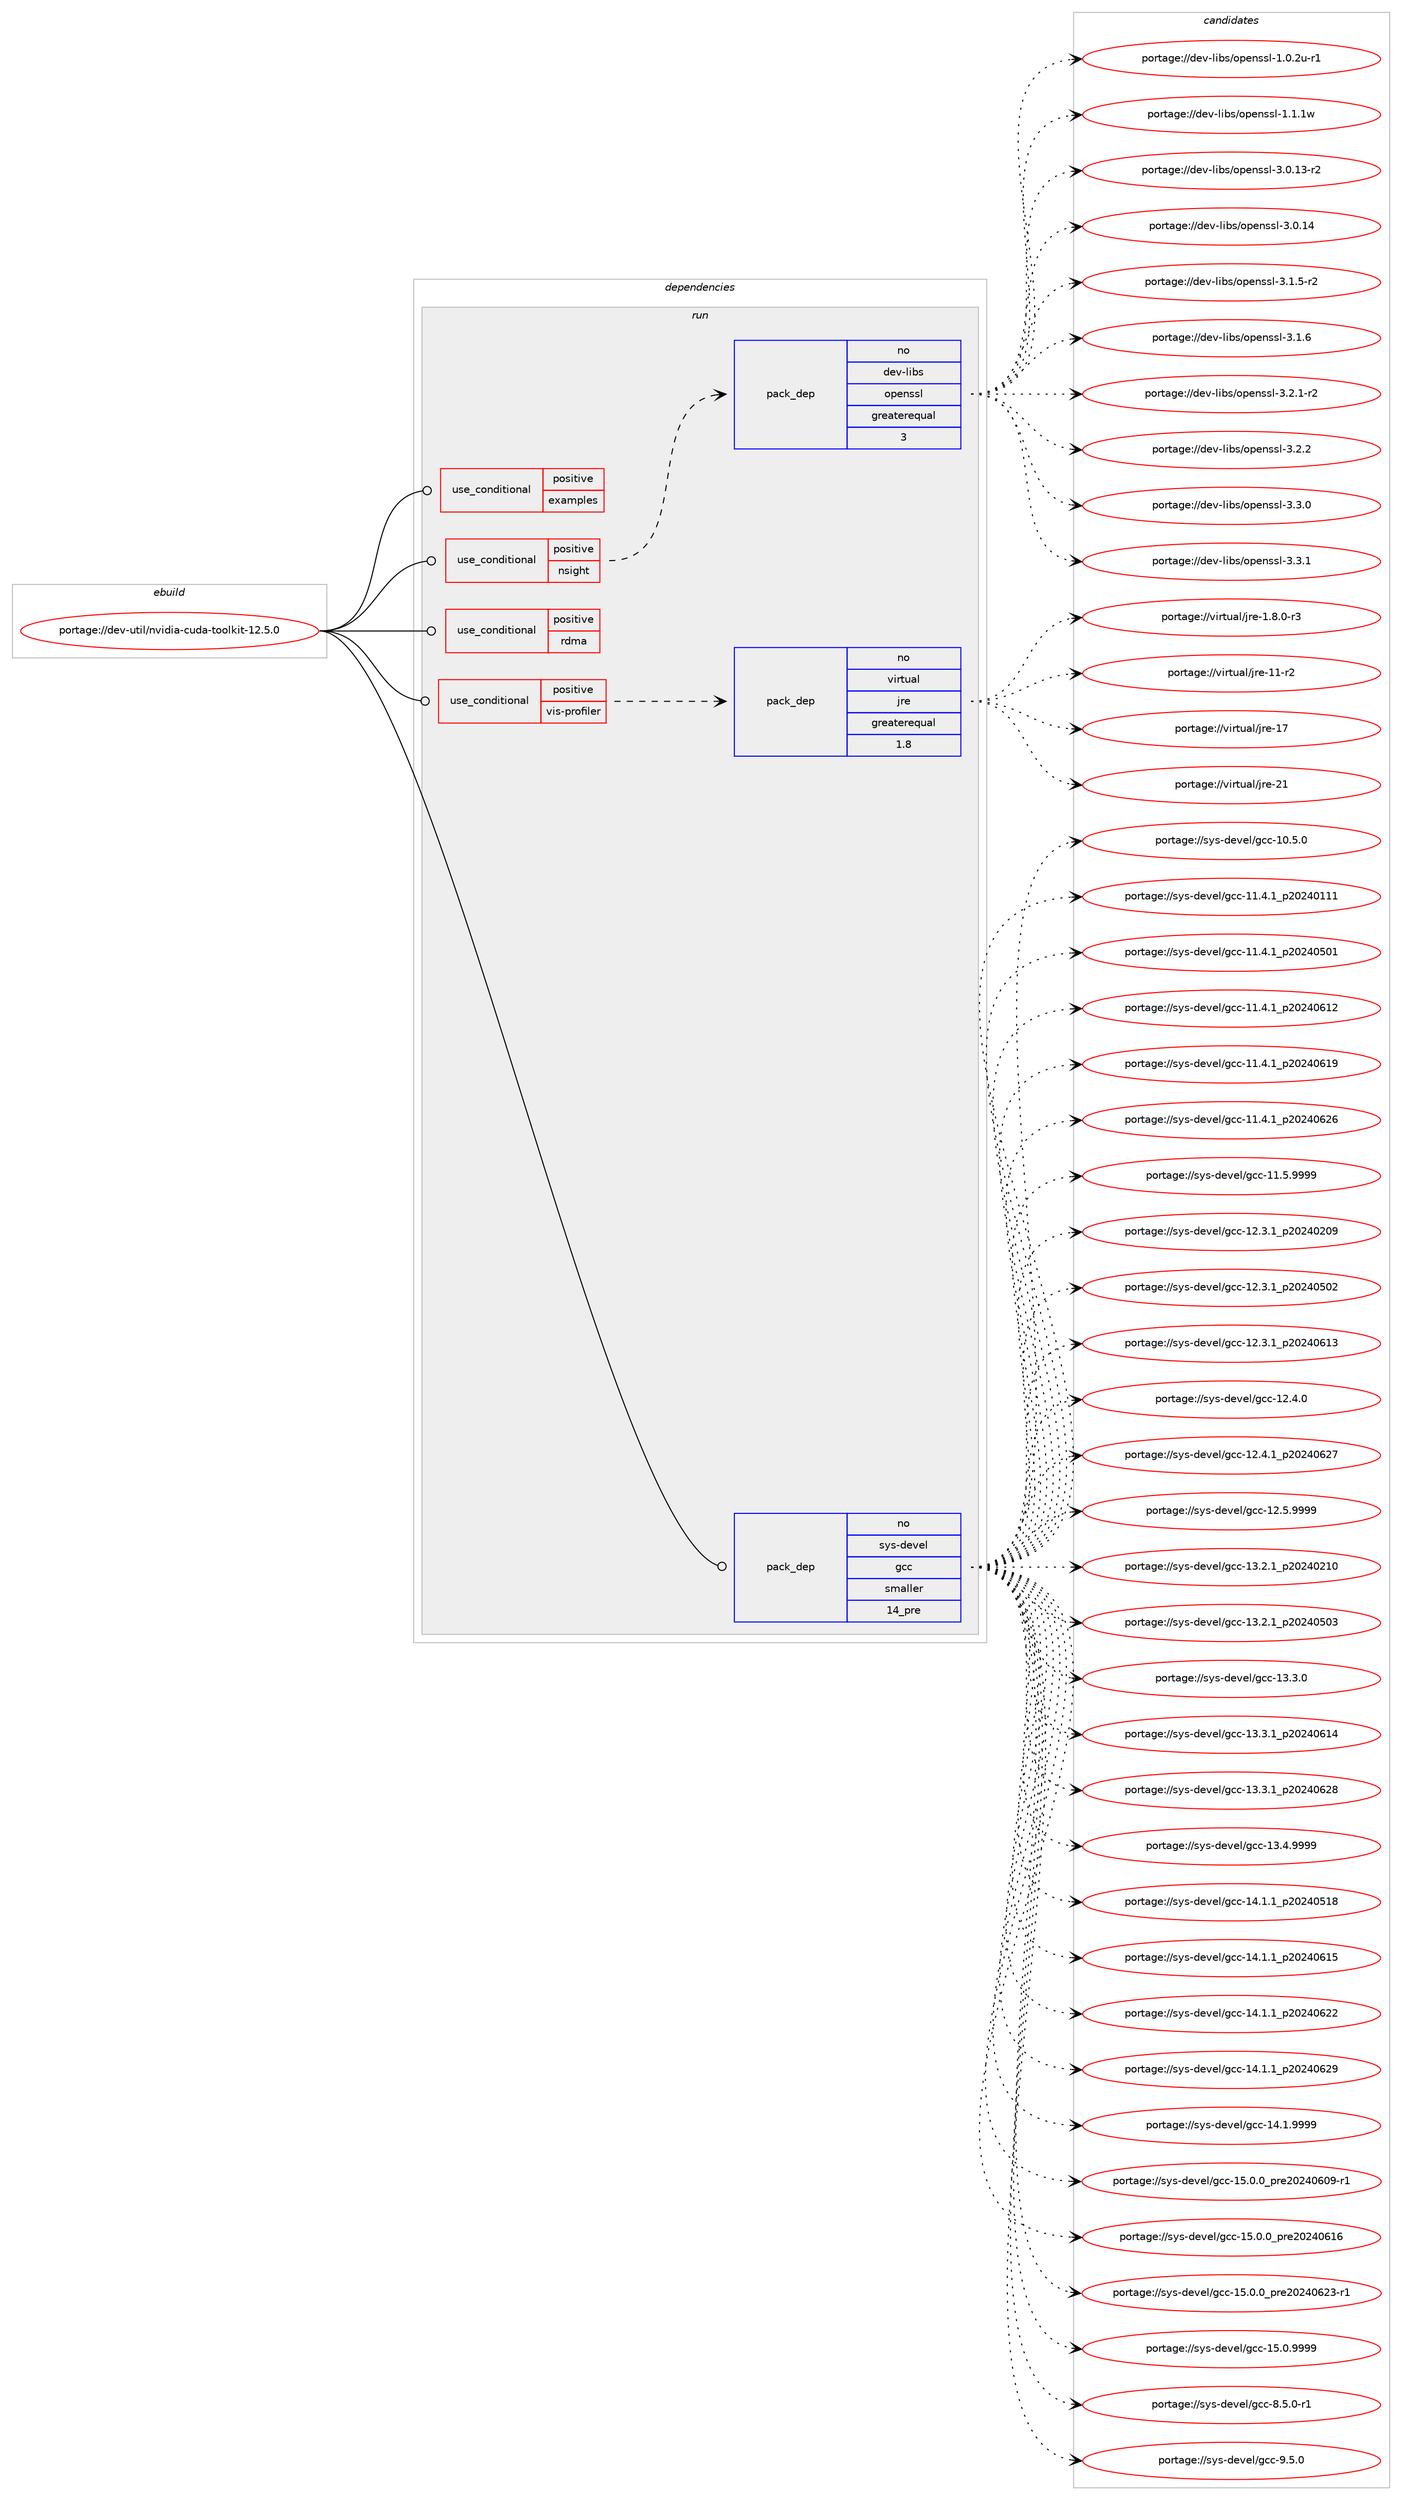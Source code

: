 digraph prolog {

# *************
# Graph options
# *************

newrank=true;
concentrate=true;
compound=true;
graph [rankdir=LR,fontname=Helvetica,fontsize=10,ranksep=1.5];#, ranksep=2.5, nodesep=0.2];
edge  [arrowhead=vee];
node  [fontname=Helvetica,fontsize=10];

# **********
# The ebuild
# **********

subgraph cluster_leftcol {
color=gray;
rank=same;
label=<<i>ebuild</i>>;
id [label="portage://dev-util/nvidia-cuda-toolkit-12.5.0", color=red, width=4, href="../dev-util/nvidia-cuda-toolkit-12.5.0.svg"];
}

# ****************
# The dependencies
# ****************

subgraph cluster_midcol {
color=gray;
label=<<i>dependencies</i>>;
subgraph cluster_compile {
fillcolor="#eeeeee";
style=filled;
label=<<i>compile</i>>;
}
subgraph cluster_compileandrun {
fillcolor="#eeeeee";
style=filled;
label=<<i>compile and run</i>>;
}
subgraph cluster_run {
fillcolor="#eeeeee";
style=filled;
label=<<i>run</i>>;
subgraph cond59626 {
dependency111105 [label=<<TABLE BORDER="0" CELLBORDER="1" CELLSPACING="0" CELLPADDING="4"><TR><TD ROWSPAN="3" CELLPADDING="10">use_conditional</TD></TR><TR><TD>positive</TD></TR><TR><TD>examples</TD></TR></TABLE>>, shape=none, color=red];
# *** BEGIN UNKNOWN DEPENDENCY TYPE (TODO) ***
# dependency111105 -> package_dependency(portage://dev-util/nvidia-cuda-toolkit-12.5.0,run,no,media-libs,freeglut,none,[,,],[],[])
# *** END UNKNOWN DEPENDENCY TYPE (TODO) ***

# *** BEGIN UNKNOWN DEPENDENCY TYPE (TODO) ***
# dependency111105 -> package_dependency(portage://dev-util/nvidia-cuda-toolkit-12.5.0,run,no,media-libs,glu,none,[,,],[],[])
# *** END UNKNOWN DEPENDENCY TYPE (TODO) ***

}
id:e -> dependency111105:w [weight=20,style="solid",arrowhead="odot"];
subgraph cond59627 {
dependency111106 [label=<<TABLE BORDER="0" CELLBORDER="1" CELLSPACING="0" CELLPADDING="4"><TR><TD ROWSPAN="3" CELLPADDING="10">use_conditional</TD></TR><TR><TD>positive</TD></TR><TR><TD>nsight</TD></TR></TABLE>>, shape=none, color=red];
# *** BEGIN UNKNOWN DEPENDENCY TYPE (TODO) ***
# dependency111106 -> package_dependency(portage://dev-util/nvidia-cuda-toolkit-12.5.0,run,no,dev-libs,libpfm,none,[,,],[],[])
# *** END UNKNOWN DEPENDENCY TYPE (TODO) ***

# *** BEGIN UNKNOWN DEPENDENCY TYPE (TODO) ***
# dependency111106 -> package_dependency(portage://dev-util/nvidia-cuda-toolkit-12.5.0,run,no,dev-libs,wayland,none,[,,],[],[])
# *** END UNKNOWN DEPENDENCY TYPE (TODO) ***

# *** BEGIN UNKNOWN DEPENDENCY TYPE (TODO) ***
# dependency111106 -> package_dependency(portage://dev-util/nvidia-cuda-toolkit-12.5.0,run,no,dev-qt,qtwayland,none,[,,],[slot(6)],[])
# *** END UNKNOWN DEPENDENCY TYPE (TODO) ***

subgraph pack50058 {
dependency111107 [label=<<TABLE BORDER="0" CELLBORDER="1" CELLSPACING="0" CELLPADDING="4" WIDTH="220"><TR><TD ROWSPAN="6" CELLPADDING="30">pack_dep</TD></TR><TR><TD WIDTH="110">no</TD></TR><TR><TD>dev-libs</TD></TR><TR><TD>openssl</TD></TR><TR><TD>greaterequal</TD></TR><TR><TD>3</TD></TR></TABLE>>, shape=none, color=blue];
}
dependency111106:e -> dependency111107:w [weight=20,style="dashed",arrowhead="vee"];
# *** BEGIN UNKNOWN DEPENDENCY TYPE (TODO) ***
# dependency111106 -> package_dependency(portage://dev-util/nvidia-cuda-toolkit-12.5.0,run,no,media-libs,tiff-compat,none,[,,],[slot(4)],[])
# *** END UNKNOWN DEPENDENCY TYPE (TODO) ***

# *** BEGIN UNKNOWN DEPENDENCY TYPE (TODO) ***
# dependency111106 -> package_dependency(portage://dev-util/nvidia-cuda-toolkit-12.5.0,run,no,sys-libs,zlib,none,[,,],[],[])
# *** END UNKNOWN DEPENDENCY TYPE (TODO) ***

}
id:e -> dependency111106:w [weight=20,style="solid",arrowhead="odot"];
subgraph cond59628 {
dependency111108 [label=<<TABLE BORDER="0" CELLBORDER="1" CELLSPACING="0" CELLPADDING="4"><TR><TD ROWSPAN="3" CELLPADDING="10">use_conditional</TD></TR><TR><TD>positive</TD></TR><TR><TD>rdma</TD></TR></TABLE>>, shape=none, color=red];
# *** BEGIN UNKNOWN DEPENDENCY TYPE (TODO) ***
# dependency111108 -> package_dependency(portage://dev-util/nvidia-cuda-toolkit-12.5.0,run,no,sys-cluster,rdma-core,none,[,,],[],[])
# *** END UNKNOWN DEPENDENCY TYPE (TODO) ***

}
id:e -> dependency111108:w [weight=20,style="solid",arrowhead="odot"];
subgraph cond59629 {
dependency111109 [label=<<TABLE BORDER="0" CELLBORDER="1" CELLSPACING="0" CELLPADDING="4"><TR><TD ROWSPAN="3" CELLPADDING="10">use_conditional</TD></TR><TR><TD>positive</TD></TR><TR><TD>vis-profiler</TD></TR></TABLE>>, shape=none, color=red];
subgraph pack50059 {
dependency111110 [label=<<TABLE BORDER="0" CELLBORDER="1" CELLSPACING="0" CELLPADDING="4" WIDTH="220"><TR><TD ROWSPAN="6" CELLPADDING="30">pack_dep</TD></TR><TR><TD WIDTH="110">no</TD></TR><TR><TD>virtual</TD></TR><TR><TD>jre</TD></TR><TR><TD>greaterequal</TD></TR><TR><TD>1.8</TD></TR></TABLE>>, shape=none, color=blue];
}
dependency111109:e -> dependency111110:w [weight=20,style="dashed",arrowhead="vee"];
}
id:e -> dependency111109:w [weight=20,style="solid",arrowhead="odot"];
subgraph pack50060 {
dependency111111 [label=<<TABLE BORDER="0" CELLBORDER="1" CELLSPACING="0" CELLPADDING="4" WIDTH="220"><TR><TD ROWSPAN="6" CELLPADDING="30">pack_dep</TD></TR><TR><TD WIDTH="110">no</TD></TR><TR><TD>sys-devel</TD></TR><TR><TD>gcc</TD></TR><TR><TD>smaller</TD></TR><TR><TD>14_pre</TD></TR></TABLE>>, shape=none, color=blue];
}
id:e -> dependency111111:w [weight=20,style="solid",arrowhead="odot"];
# *** BEGIN UNKNOWN DEPENDENCY TYPE (TODO) ***
# id -> package_dependency(portage://dev-util/nvidia-cuda-toolkit-12.5.0,run,no,virtual,libcrypt,none,[,,],[],[])
# *** END UNKNOWN DEPENDENCY TYPE (TODO) ***

}
}

# **************
# The candidates
# **************

subgraph cluster_choices {
rank=same;
color=gray;
label=<<i>candidates</i>>;

subgraph choice50058 {
color=black;
nodesep=1;
choice1001011184510810598115471111121011101151151084549464846501174511449 [label="portage://dev-libs/openssl-1.0.2u-r1", color=red, width=4,href="../dev-libs/openssl-1.0.2u-r1.svg"];
choice100101118451081059811547111112101110115115108454946494649119 [label="portage://dev-libs/openssl-1.1.1w", color=red, width=4,href="../dev-libs/openssl-1.1.1w.svg"];
choice100101118451081059811547111112101110115115108455146484649514511450 [label="portage://dev-libs/openssl-3.0.13-r2", color=red, width=4,href="../dev-libs/openssl-3.0.13-r2.svg"];
choice10010111845108105981154711111210111011511510845514648464952 [label="portage://dev-libs/openssl-3.0.14", color=red, width=4,href="../dev-libs/openssl-3.0.14.svg"];
choice1001011184510810598115471111121011101151151084551464946534511450 [label="portage://dev-libs/openssl-3.1.5-r2", color=red, width=4,href="../dev-libs/openssl-3.1.5-r2.svg"];
choice100101118451081059811547111112101110115115108455146494654 [label="portage://dev-libs/openssl-3.1.6", color=red, width=4,href="../dev-libs/openssl-3.1.6.svg"];
choice1001011184510810598115471111121011101151151084551465046494511450 [label="portage://dev-libs/openssl-3.2.1-r2", color=red, width=4,href="../dev-libs/openssl-3.2.1-r2.svg"];
choice100101118451081059811547111112101110115115108455146504650 [label="portage://dev-libs/openssl-3.2.2", color=red, width=4,href="../dev-libs/openssl-3.2.2.svg"];
choice100101118451081059811547111112101110115115108455146514648 [label="portage://dev-libs/openssl-3.3.0", color=red, width=4,href="../dev-libs/openssl-3.3.0.svg"];
choice100101118451081059811547111112101110115115108455146514649 [label="portage://dev-libs/openssl-3.3.1", color=red, width=4,href="../dev-libs/openssl-3.3.1.svg"];
dependency111107:e -> choice1001011184510810598115471111121011101151151084549464846501174511449:w [style=dotted,weight="100"];
dependency111107:e -> choice100101118451081059811547111112101110115115108454946494649119:w [style=dotted,weight="100"];
dependency111107:e -> choice100101118451081059811547111112101110115115108455146484649514511450:w [style=dotted,weight="100"];
dependency111107:e -> choice10010111845108105981154711111210111011511510845514648464952:w [style=dotted,weight="100"];
dependency111107:e -> choice1001011184510810598115471111121011101151151084551464946534511450:w [style=dotted,weight="100"];
dependency111107:e -> choice100101118451081059811547111112101110115115108455146494654:w [style=dotted,weight="100"];
dependency111107:e -> choice1001011184510810598115471111121011101151151084551465046494511450:w [style=dotted,weight="100"];
dependency111107:e -> choice100101118451081059811547111112101110115115108455146504650:w [style=dotted,weight="100"];
dependency111107:e -> choice100101118451081059811547111112101110115115108455146514648:w [style=dotted,weight="100"];
dependency111107:e -> choice100101118451081059811547111112101110115115108455146514649:w [style=dotted,weight="100"];
}
subgraph choice50059 {
color=black;
nodesep=1;
choice11810511411611797108471061141014549465646484511451 [label="portage://virtual/jre-1.8.0-r3", color=red, width=4,href="../virtual/jre-1.8.0-r3.svg"];
choice11810511411611797108471061141014549494511450 [label="portage://virtual/jre-11-r2", color=red, width=4,href="../virtual/jre-11-r2.svg"];
choice1181051141161179710847106114101454955 [label="portage://virtual/jre-17", color=red, width=4,href="../virtual/jre-17.svg"];
choice1181051141161179710847106114101455049 [label="portage://virtual/jre-21", color=red, width=4,href="../virtual/jre-21.svg"];
dependency111110:e -> choice11810511411611797108471061141014549465646484511451:w [style=dotted,weight="100"];
dependency111110:e -> choice11810511411611797108471061141014549494511450:w [style=dotted,weight="100"];
dependency111110:e -> choice1181051141161179710847106114101454955:w [style=dotted,weight="100"];
dependency111110:e -> choice1181051141161179710847106114101455049:w [style=dotted,weight="100"];
}
subgraph choice50060 {
color=black;
nodesep=1;
choice1151211154510010111810110847103999945494846534648 [label="portage://sys-devel/gcc-10.5.0", color=red, width=4,href="../sys-devel/gcc-10.5.0.svg"];
choice1151211154510010111810110847103999945494946524649951125048505248494949 [label="portage://sys-devel/gcc-11.4.1_p20240111", color=red, width=4,href="../sys-devel/gcc-11.4.1_p20240111.svg"];
choice1151211154510010111810110847103999945494946524649951125048505248534849 [label="portage://sys-devel/gcc-11.4.1_p20240501", color=red, width=4,href="../sys-devel/gcc-11.4.1_p20240501.svg"];
choice1151211154510010111810110847103999945494946524649951125048505248544950 [label="portage://sys-devel/gcc-11.4.1_p20240612", color=red, width=4,href="../sys-devel/gcc-11.4.1_p20240612.svg"];
choice1151211154510010111810110847103999945494946524649951125048505248544957 [label="portage://sys-devel/gcc-11.4.1_p20240619", color=red, width=4,href="../sys-devel/gcc-11.4.1_p20240619.svg"];
choice1151211154510010111810110847103999945494946524649951125048505248545054 [label="portage://sys-devel/gcc-11.4.1_p20240626", color=red, width=4,href="../sys-devel/gcc-11.4.1_p20240626.svg"];
choice1151211154510010111810110847103999945494946534657575757 [label="portage://sys-devel/gcc-11.5.9999", color=red, width=4,href="../sys-devel/gcc-11.5.9999.svg"];
choice1151211154510010111810110847103999945495046514649951125048505248504857 [label="portage://sys-devel/gcc-12.3.1_p20240209", color=red, width=4,href="../sys-devel/gcc-12.3.1_p20240209.svg"];
choice1151211154510010111810110847103999945495046514649951125048505248534850 [label="portage://sys-devel/gcc-12.3.1_p20240502", color=red, width=4,href="../sys-devel/gcc-12.3.1_p20240502.svg"];
choice1151211154510010111810110847103999945495046514649951125048505248544951 [label="portage://sys-devel/gcc-12.3.1_p20240613", color=red, width=4,href="../sys-devel/gcc-12.3.1_p20240613.svg"];
choice1151211154510010111810110847103999945495046524648 [label="portage://sys-devel/gcc-12.4.0", color=red, width=4,href="../sys-devel/gcc-12.4.0.svg"];
choice1151211154510010111810110847103999945495046524649951125048505248545055 [label="portage://sys-devel/gcc-12.4.1_p20240627", color=red, width=4,href="../sys-devel/gcc-12.4.1_p20240627.svg"];
choice1151211154510010111810110847103999945495046534657575757 [label="portage://sys-devel/gcc-12.5.9999", color=red, width=4,href="../sys-devel/gcc-12.5.9999.svg"];
choice1151211154510010111810110847103999945495146504649951125048505248504948 [label="portage://sys-devel/gcc-13.2.1_p20240210", color=red, width=4,href="../sys-devel/gcc-13.2.1_p20240210.svg"];
choice1151211154510010111810110847103999945495146504649951125048505248534851 [label="portage://sys-devel/gcc-13.2.1_p20240503", color=red, width=4,href="../sys-devel/gcc-13.2.1_p20240503.svg"];
choice1151211154510010111810110847103999945495146514648 [label="portage://sys-devel/gcc-13.3.0", color=red, width=4,href="../sys-devel/gcc-13.3.0.svg"];
choice1151211154510010111810110847103999945495146514649951125048505248544952 [label="portage://sys-devel/gcc-13.3.1_p20240614", color=red, width=4,href="../sys-devel/gcc-13.3.1_p20240614.svg"];
choice1151211154510010111810110847103999945495146514649951125048505248545056 [label="portage://sys-devel/gcc-13.3.1_p20240628", color=red, width=4,href="../sys-devel/gcc-13.3.1_p20240628.svg"];
choice1151211154510010111810110847103999945495146524657575757 [label="portage://sys-devel/gcc-13.4.9999", color=red, width=4,href="../sys-devel/gcc-13.4.9999.svg"];
choice1151211154510010111810110847103999945495246494649951125048505248534956 [label="portage://sys-devel/gcc-14.1.1_p20240518", color=red, width=4,href="../sys-devel/gcc-14.1.1_p20240518.svg"];
choice1151211154510010111810110847103999945495246494649951125048505248544953 [label="portage://sys-devel/gcc-14.1.1_p20240615", color=red, width=4,href="../sys-devel/gcc-14.1.1_p20240615.svg"];
choice1151211154510010111810110847103999945495246494649951125048505248545050 [label="portage://sys-devel/gcc-14.1.1_p20240622", color=red, width=4,href="../sys-devel/gcc-14.1.1_p20240622.svg"];
choice1151211154510010111810110847103999945495246494649951125048505248545057 [label="portage://sys-devel/gcc-14.1.1_p20240629", color=red, width=4,href="../sys-devel/gcc-14.1.1_p20240629.svg"];
choice1151211154510010111810110847103999945495246494657575757 [label="portage://sys-devel/gcc-14.1.9999", color=red, width=4,href="../sys-devel/gcc-14.1.9999.svg"];
choice11512111545100101118101108471039999454953464846489511211410150485052485448574511449 [label="portage://sys-devel/gcc-15.0.0_pre20240609-r1", color=red, width=4,href="../sys-devel/gcc-15.0.0_pre20240609-r1.svg"];
choice1151211154510010111810110847103999945495346484648951121141015048505248544954 [label="portage://sys-devel/gcc-15.0.0_pre20240616", color=red, width=4,href="../sys-devel/gcc-15.0.0_pre20240616.svg"];
choice11512111545100101118101108471039999454953464846489511211410150485052485450514511449 [label="portage://sys-devel/gcc-15.0.0_pre20240623-r1", color=red, width=4,href="../sys-devel/gcc-15.0.0_pre20240623-r1.svg"];
choice1151211154510010111810110847103999945495346484657575757 [label="portage://sys-devel/gcc-15.0.9999", color=red, width=4,href="../sys-devel/gcc-15.0.9999.svg"];
choice115121115451001011181011084710399994556465346484511449 [label="portage://sys-devel/gcc-8.5.0-r1", color=red, width=4,href="../sys-devel/gcc-8.5.0-r1.svg"];
choice11512111545100101118101108471039999455746534648 [label="portage://sys-devel/gcc-9.5.0", color=red, width=4,href="../sys-devel/gcc-9.5.0.svg"];
dependency111111:e -> choice1151211154510010111810110847103999945494846534648:w [style=dotted,weight="100"];
dependency111111:e -> choice1151211154510010111810110847103999945494946524649951125048505248494949:w [style=dotted,weight="100"];
dependency111111:e -> choice1151211154510010111810110847103999945494946524649951125048505248534849:w [style=dotted,weight="100"];
dependency111111:e -> choice1151211154510010111810110847103999945494946524649951125048505248544950:w [style=dotted,weight="100"];
dependency111111:e -> choice1151211154510010111810110847103999945494946524649951125048505248544957:w [style=dotted,weight="100"];
dependency111111:e -> choice1151211154510010111810110847103999945494946524649951125048505248545054:w [style=dotted,weight="100"];
dependency111111:e -> choice1151211154510010111810110847103999945494946534657575757:w [style=dotted,weight="100"];
dependency111111:e -> choice1151211154510010111810110847103999945495046514649951125048505248504857:w [style=dotted,weight="100"];
dependency111111:e -> choice1151211154510010111810110847103999945495046514649951125048505248534850:w [style=dotted,weight="100"];
dependency111111:e -> choice1151211154510010111810110847103999945495046514649951125048505248544951:w [style=dotted,weight="100"];
dependency111111:e -> choice1151211154510010111810110847103999945495046524648:w [style=dotted,weight="100"];
dependency111111:e -> choice1151211154510010111810110847103999945495046524649951125048505248545055:w [style=dotted,weight="100"];
dependency111111:e -> choice1151211154510010111810110847103999945495046534657575757:w [style=dotted,weight="100"];
dependency111111:e -> choice1151211154510010111810110847103999945495146504649951125048505248504948:w [style=dotted,weight="100"];
dependency111111:e -> choice1151211154510010111810110847103999945495146504649951125048505248534851:w [style=dotted,weight="100"];
dependency111111:e -> choice1151211154510010111810110847103999945495146514648:w [style=dotted,weight="100"];
dependency111111:e -> choice1151211154510010111810110847103999945495146514649951125048505248544952:w [style=dotted,weight="100"];
dependency111111:e -> choice1151211154510010111810110847103999945495146514649951125048505248545056:w [style=dotted,weight="100"];
dependency111111:e -> choice1151211154510010111810110847103999945495146524657575757:w [style=dotted,weight="100"];
dependency111111:e -> choice1151211154510010111810110847103999945495246494649951125048505248534956:w [style=dotted,weight="100"];
dependency111111:e -> choice1151211154510010111810110847103999945495246494649951125048505248544953:w [style=dotted,weight="100"];
dependency111111:e -> choice1151211154510010111810110847103999945495246494649951125048505248545050:w [style=dotted,weight="100"];
dependency111111:e -> choice1151211154510010111810110847103999945495246494649951125048505248545057:w [style=dotted,weight="100"];
dependency111111:e -> choice1151211154510010111810110847103999945495246494657575757:w [style=dotted,weight="100"];
dependency111111:e -> choice11512111545100101118101108471039999454953464846489511211410150485052485448574511449:w [style=dotted,weight="100"];
dependency111111:e -> choice1151211154510010111810110847103999945495346484648951121141015048505248544954:w [style=dotted,weight="100"];
dependency111111:e -> choice11512111545100101118101108471039999454953464846489511211410150485052485450514511449:w [style=dotted,weight="100"];
dependency111111:e -> choice1151211154510010111810110847103999945495346484657575757:w [style=dotted,weight="100"];
dependency111111:e -> choice115121115451001011181011084710399994556465346484511449:w [style=dotted,weight="100"];
dependency111111:e -> choice11512111545100101118101108471039999455746534648:w [style=dotted,weight="100"];
}
}

}
